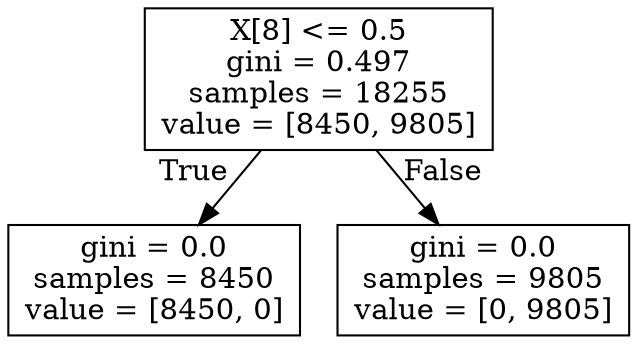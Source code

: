 digraph Tree {
node [shape=box] ;
0 [label="X[8] <= 0.5\ngini = 0.497\nsamples = 18255\nvalue = [8450, 9805]"] ;
1 [label="gini = 0.0\nsamples = 8450\nvalue = [8450, 0]"] ;
0 -> 1 [labeldistance=2.5, labelangle=45, headlabel="True"] ;
2 [label="gini = 0.0\nsamples = 9805\nvalue = [0, 9805]"] ;
0 -> 2 [labeldistance=2.5, labelangle=-45, headlabel="False"] ;
}